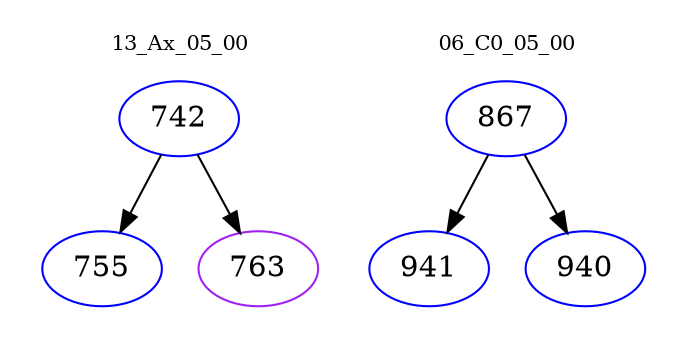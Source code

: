 digraph{
subgraph cluster_0 {
color = white
label = "13_Ax_05_00";
fontsize=10;
T0_742 [label="742", color="blue"]
T0_742 -> T0_755 [color="black"]
T0_755 [label="755", color="blue"]
T0_742 -> T0_763 [color="black"]
T0_763 [label="763", color="purple"]
}
subgraph cluster_1 {
color = white
label = "06_C0_05_00";
fontsize=10;
T1_867 [label="867", color="blue"]
T1_867 -> T1_941 [color="black"]
T1_941 [label="941", color="blue"]
T1_867 -> T1_940 [color="black"]
T1_940 [label="940", color="blue"]
}
}

